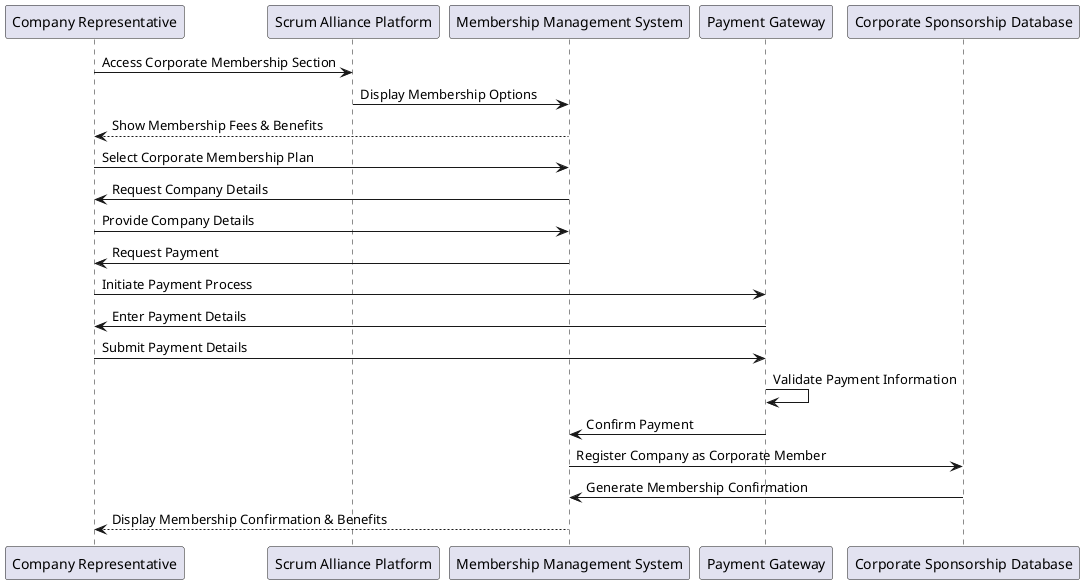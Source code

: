 @startuml
participant "Company Representative" as cr
participant "Scrum Alliance Platform" as platform
participant "Membership Management System" as mms
participant "Payment Gateway" as pg
participant "Corporate Sponsorship Database" as csdb

cr -> platform: Access Corporate Membership Section
platform -> mms: Display Membership Options
mms --> cr: Show Membership Fees & Benefits

cr -> mms: Select Corporate Membership Plan
mms -> cr: Request Company Details
cr -> mms: Provide Company Details
mms -> cr: Request Payment

cr -> pg: Initiate Payment Process
pg -> cr: Enter Payment Details
cr -> pg: Submit Payment Details
pg -> pg: Validate Payment Information
pg -> mms: Confirm Payment

mms -> csdb: Register Company as Corporate Member
csdb -> mms: Generate Membership Confirmation
mms --> cr: Display Membership Confirmation & Benefits

@enduml
